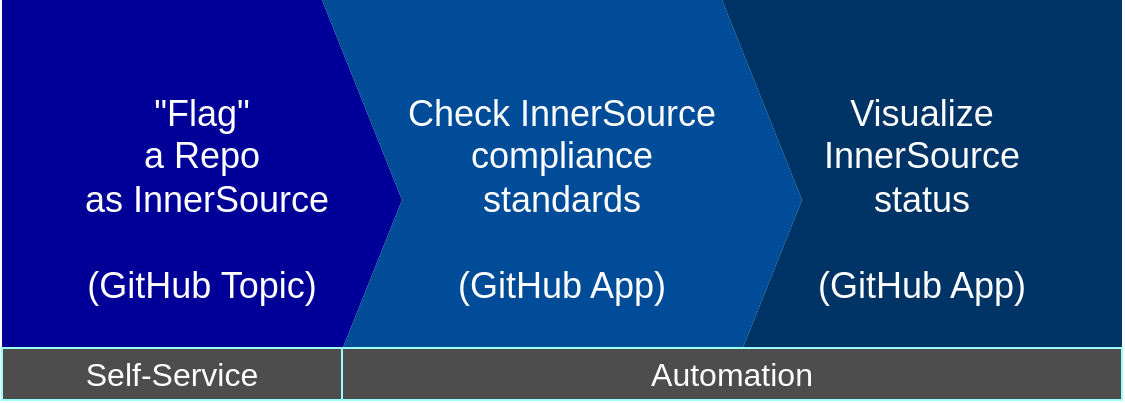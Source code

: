 <mxfile>
    <diagram id="A7P0m905duTjjpihhYuD" name="Page-1">
        <mxGraphModel dx="589" dy="348" grid="1" gridSize="10" guides="1" tooltips="1" connect="1" arrows="1" fold="1" page="1" pageScale="1" pageWidth="850" pageHeight="1100" math="0" shadow="0">
            <root>
                <mxCell id="0"/>
                <mxCell id="1" parent="0"/>
                <mxCell id="2" value="&quot;Flag&quot; &lt;br&gt;a Repo&lt;br&gt;&amp;nbsp;as InnerSource&lt;br&gt;&lt;br&gt;(GitHub Topic)" style="shape=step;perimeter=stepPerimeter;whiteSpace=wrap;html=1;fixedSize=1;size=40;fontSize=18;align=center;strokeColor=none;fillColor=#000099;fontColor=#ffffff;verticalAlign=middle;" parent="1" vertex="1">
                    <mxGeometry x="40" y="40" width="200" height="200" as="geometry"/>
                </mxCell>
                <mxCell id="3" value="Check InnerSource &lt;br&gt;compliance &lt;br&gt;standards&lt;br&gt;&lt;br&gt;(GitHub App)" style="shape=step;perimeter=stepPerimeter;whiteSpace=wrap;html=1;fixedSize=1;size=40;fontSize=18;fillColor=#004C99;fontColor=#ffffff;strokeColor=none;" parent="1" vertex="1">
                    <mxGeometry x="200" y="40" width="240" height="200" as="geometry"/>
                </mxCell>
                <mxCell id="4" value="Visualize &lt;br&gt;InnerSource &lt;br&gt;status&lt;br&gt;&lt;br&gt;(GitHub App)" style="shape=step;perimeter=stepPerimeter;whiteSpace=wrap;html=1;fixedSize=1;size=40;fontSize=18;strokeColor=none;fillColor=#003366;fontColor=#ffffff;" parent="1" vertex="1">
                    <mxGeometry x="400" y="40" width="200" height="200" as="geometry"/>
                </mxCell>
                <mxCell id="6" value="" style="rounded=0;whiteSpace=wrap;html=1;fontSize=18;strokeColor=none;fillColor=#000099;fontColor=#ffffff;" parent="1" vertex="1">
                    <mxGeometry x="40" y="40" width="40" height="200" as="geometry"/>
                </mxCell>
                <mxCell id="7" value="" style="rounded=0;whiteSpace=wrap;html=1;fontSize=18;strokeColor=none;fillColor=#003366;fontColor=#ffffff;" parent="1" vertex="1">
                    <mxGeometry x="560" y="40" width="40" height="200" as="geometry"/>
                </mxCell>
                <mxCell id="8" value="Self-Service" style="rounded=0;whiteSpace=wrap;html=1;fillColor=#4D4D4D;fontColor=#ffffff;strokeColor=#99FFFF;fontSize=16;" parent="1" vertex="1">
                    <mxGeometry x="40" y="214" width="170" height="26" as="geometry"/>
                </mxCell>
                <mxCell id="9" value="Automation" style="rounded=0;whiteSpace=wrap;html=1;fillColor=#4D4D4D;fontColor=#ffffff;strokeColor=#99FFFF;fontSize=16;" parent="1" vertex="1">
                    <mxGeometry x="210" y="214" width="390" height="26" as="geometry"/>
                </mxCell>
            </root>
        </mxGraphModel>
    </diagram>
</mxfile>